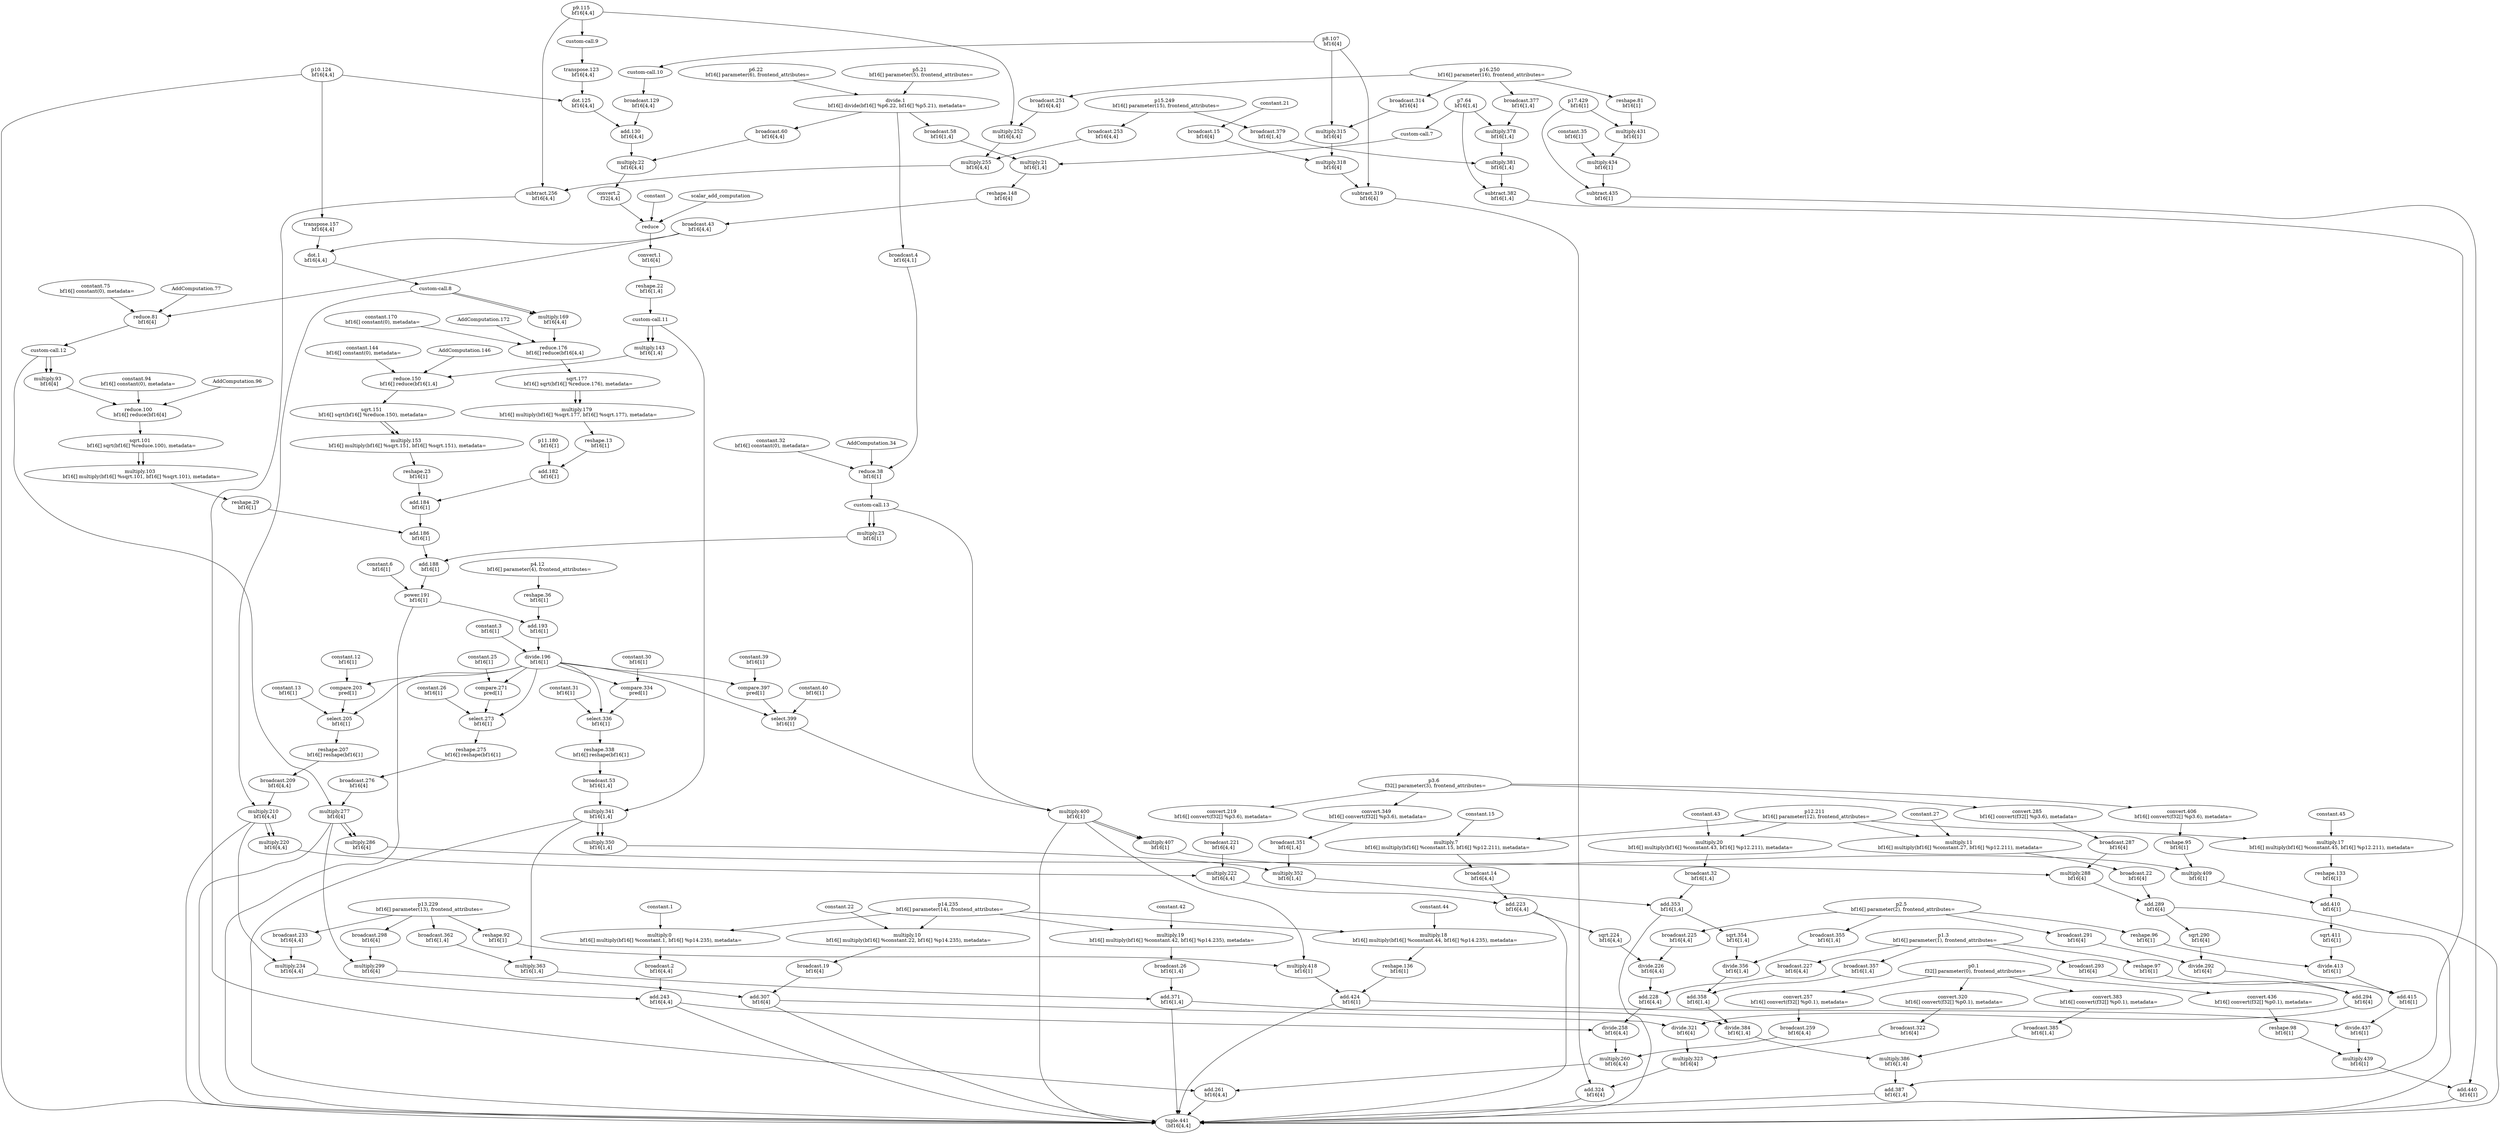 digraph HloModule {
	"p9.115" [label="p9.115 \n bf16[4,4]"];
	"p16.250" [label="p16.250 \n bf16[] parameter(16), frontend_attributes="];
	"broadcast.251" [label="broadcast.251 \n bf16[4,4]"];
	"multiply.252" [label="multiply.252 \n bf16[4,4]"];
	"p15.249" [label="p15.249 \n bf16[] parameter(15), frontend_attributes="];
	"broadcast.253" [label="broadcast.253 \n bf16[4,4]"];
	"multiply.255" [label="multiply.255 \n bf16[4,4]"];
	"subtract.256" [label="subtract.256 \n bf16[4,4]"];
	"p14.235" [label="p14.235 \n bf16[] parameter(14), frontend_attributes="];
	"multiply.0" [label="multiply.0 \n bf16[] multiply(bf16[] %constant.1, bf16[] %p14.235), metadata="];
	"broadcast.2" [label="broadcast.2 \n bf16[4,4]"];
	"p6.22" [label="p6.22 \n bf16[] parameter(6), frontend_attributes="];
	"p5.21" [label="p5.21 \n bf16[] parameter(5), frontend_attributes="];
	"divide.1" [label="divide.1 \n bf16[] divide(bf16[] %p6.22, bf16[] %p5.21), metadata="];
	"broadcast.58" [label="broadcast.58 \n bf16[1,4]"];
	"p7.64" [label="p7.64 \n bf16[1,4]"];
	"multiply.21" [label="multiply.21 \n bf16[1,4]"];
	"reshape.148" [label="reshape.148 \n bf16[4]"];
	"broadcast.43" [label="broadcast.43 \n bf16[4,4]"];
	"p10.124" [label="p10.124 \n bf16[4,4]"];
	"transpose.157" [label="transpose.157 \n bf16[4,4]"];
	"dot.1" [label="dot.1 \n bf16[4,4]"];
	"constant.3" [label="constant.3 \n bf16[1]"];
	"p11.180" [label="p11.180 \n bf16[1]"];
	"multiply.169" [label="multiply.169 \n bf16[4,4]"];
	"constant.170" [label="constant.170 \n bf16[] constant(0), metadata="];
	"reduce.176" [label="reduce.176 \n bf16[] reduce(bf16[4,4]"];
	"sqrt.177" [label="sqrt.177 \n bf16[] sqrt(bf16[] %reduce.176), metadata="];
	"multiply.179" [label="multiply.179 \n bf16[] multiply(bf16[] %sqrt.177, bf16[] %sqrt.177), metadata="];
	"reshape.13" [label="reshape.13 \n bf16[1]"];
	"add.182" [label="add.182 \n bf16[1]"];
	"transpose.123" [label="transpose.123 \n bf16[4,4]"];
	"dot.125" [label="dot.125 \n bf16[4,4]"];
	"p8.107" [label="p8.107 \n bf16[4]"];
	"broadcast.129" [label="broadcast.129 \n bf16[4,4]"];
	"add.130" [label="add.130 \n bf16[4,4]"];
	"broadcast.60" [label="broadcast.60 \n bf16[4,4]"];
	"multiply.22" [label="multiply.22 \n bf16[4,4]"];
	"convert.2" [label="convert.2 \n f32[4,4]"];
	"convert.1" [label="convert.1 \n bf16[4]"];
	"reshape.22" [label="reshape.22 \n bf16[1,4]"];
	"multiply.143" [label="multiply.143 \n bf16[1,4]"];
	"constant.144" [label="constant.144 \n bf16[] constant(0), metadata="];
	"reduce.150" [label="reduce.150 \n bf16[] reduce(bf16[1,4]"];
	"sqrt.151" [label="sqrt.151 \n bf16[] sqrt(bf16[] %reduce.150), metadata="];
	"multiply.153" [label="multiply.153 \n bf16[] multiply(bf16[] %sqrt.151, bf16[] %sqrt.151), metadata="];
	"reshape.23" [label="reshape.23 \n bf16[1]"];
	"add.184" [label="add.184 \n bf16[1]"];
	"constant.75" [label="constant.75 \n bf16[] constant(0), metadata="];
	"reduce.81" [label="reduce.81 \n bf16[4]"];
	"multiply.93" [label="multiply.93 \n bf16[4]"];
	"constant.94" [label="constant.94 \n bf16[] constant(0), metadata="];
	"reduce.100" [label="reduce.100 \n bf16[] reduce(bf16[4]"];
	"sqrt.101" [label="sqrt.101 \n bf16[] sqrt(bf16[] %reduce.100), metadata="];
	"multiply.103" [label="multiply.103 \n bf16[] multiply(bf16[] %sqrt.101, bf16[] %sqrt.101), metadata="];
	"reshape.29" [label="reshape.29 \n bf16[1]"];
	"add.186" [label="add.186 \n bf16[1]"];
	"broadcast.4" [label="broadcast.4 \n bf16[4,1]"];
	"constant.32" [label="constant.32 \n bf16[] constant(0), metadata="];
	"reduce.38" [label="reduce.38 \n bf16[1]"];
	"multiply.23" [label="multiply.23 \n bf16[1]"];
	"add.188" [label="add.188 \n bf16[1]"];
	"constant.6" [label="constant.6 \n bf16[1]"];
	"power.191" [label="power.191 \n bf16[1]"];
	"p4.12" [label="p4.12 \n bf16[] parameter(4), frontend_attributes="];
	"reshape.36" [label="reshape.36 \n bf16[1]"];
	"add.193" [label="add.193 \n bf16[1]"];
	"divide.196" [label="divide.196 \n bf16[1]"];
	"constant.12" [label="constant.12 \n bf16[1]"];
	"compare.203" [label="compare.203 \n pred[1]"];
	"constant.13" [label="constant.13 \n bf16[1]"];
	"select.205" [label="select.205 \n bf16[1]"];
	"reshape.207" [label="reshape.207 \n bf16[] reshape(bf16[1]"];
	"broadcast.209" [label="broadcast.209 \n bf16[4,4]"];
	"multiply.210" [label="multiply.210 \n bf16[4,4]"];
	"p13.229" [label="p13.229 \n bf16[] parameter(13), frontend_attributes="];
	"broadcast.233" [label="broadcast.233 \n bf16[4,4]"];
	"multiply.234" [label="multiply.234 \n bf16[4,4]"];
	"add.243" [label="add.243 \n bf16[4,4]"];
	"p12.211" [label="p12.211 \n bf16[] parameter(12), frontend_attributes="];
	"multiply.7" [label="multiply.7 \n bf16[] multiply(bf16[] %constant.15, bf16[] %p12.211), metadata="];
	"broadcast.14" [label="broadcast.14 \n bf16[4,4]"];
	"multiply.220" [label="multiply.220 \n bf16[4,4]"];
	"p3.6" [label="p3.6 \n f32[] parameter(3), frontend_attributes="];
	"convert.219" [label="convert.219 \n bf16[] convert(f32[] %p3.6), metadata="];
	"broadcast.221" [label="broadcast.221 \n bf16[4,4]"];
	"multiply.222" [label="multiply.222 \n bf16[4,4]"];
	"add.223" [label="add.223 \n bf16[4,4]"];
	"sqrt.224" [label="sqrt.224 \n bf16[4,4]"];
	"p2.5" [label="p2.5 \n bf16[] parameter(2), frontend_attributes="];
	"broadcast.225" [label="broadcast.225 \n bf16[4,4]"];
	"divide.226" [label="divide.226 \n bf16[4,4]"];
	"p1.3" [label="p1.3 \n bf16[] parameter(1), frontend_attributes="];
	"broadcast.227" [label="broadcast.227 \n bf16[4,4]"];
	"add.228" [label="add.228 \n bf16[4,4]"];
	"divide.258" [label="divide.258 \n bf16[4,4]"];
	"p0.1" [label="p0.1 \n f32[] parameter(0), frontend_attributes="];
	"convert.257" [label="convert.257 \n bf16[] convert(f32[] %p0.1), metadata="];
	"broadcast.259" [label="broadcast.259 \n bf16[4,4]"];
	"multiply.260" [label="multiply.260 \n bf16[4,4]"];
	"add.261" [label="add.261 \n bf16[4,4]"];
	"broadcast.314" [label="broadcast.314 \n bf16[4]"];
	"multiply.315" [label="multiply.315 \n bf16[4]"];
	"broadcast.15" [label="broadcast.15 \n bf16[4]"];
	"multiply.318" [label="multiply.318 \n bf16[4]"];
	"subtract.319" [label="subtract.319 \n bf16[4]"];
	"multiply.10" [label="multiply.10 \n bf16[] multiply(bf16[] %constant.22, bf16[] %p14.235), metadata="];
	"broadcast.19" [label="broadcast.19 \n bf16[4]"];
	"constant.25" [label="constant.25 \n bf16[1]"];
	"compare.271" [label="compare.271 \n pred[1]"];
	"constant.26" [label="constant.26 \n bf16[1]"];
	"select.273" [label="select.273 \n bf16[1]"];
	"reshape.275" [label="reshape.275 \n bf16[] reshape(bf16[1]"];
	"broadcast.276" [label="broadcast.276 \n bf16[4]"];
	"multiply.277" [label="multiply.277 \n bf16[4]"];
	"broadcast.298" [label="broadcast.298 \n bf16[4]"];
	"multiply.299" [label="multiply.299 \n bf16[4]"];
	"add.307" [label="add.307 \n bf16[4]"];
	"multiply.11" [label="multiply.11 \n bf16[] multiply(bf16[] %constant.27, bf16[] %p12.211), metadata="];
	"broadcast.22" [label="broadcast.22 \n bf16[4]"];
	"multiply.286" [label="multiply.286 \n bf16[4]"];
	"convert.285" [label="convert.285 \n bf16[] convert(f32[] %p3.6), metadata="];
	"broadcast.287" [label="broadcast.287 \n bf16[4]"];
	"multiply.288" [label="multiply.288 \n bf16[4]"];
	"add.289" [label="add.289 \n bf16[4]"];
	"sqrt.290" [label="sqrt.290 \n bf16[4]"];
	"broadcast.291" [label="broadcast.291 \n bf16[4]"];
	"divide.292" [label="divide.292 \n bf16[4]"];
	"broadcast.293" [label="broadcast.293 \n bf16[4]"];
	"add.294" [label="add.294 \n bf16[4]"];
	"divide.321" [label="divide.321 \n bf16[4]"];
	"convert.320" [label="convert.320 \n bf16[] convert(f32[] %p0.1), metadata="];
	"broadcast.322" [label="broadcast.322 \n bf16[4]"];
	"multiply.323" [label="multiply.323 \n bf16[4]"];
	"add.324" [label="add.324 \n bf16[4]"];
	"broadcast.377" [label="broadcast.377 \n bf16[1,4]"];
	"multiply.378" [label="multiply.378 \n bf16[1,4]"];
	"broadcast.379" [label="broadcast.379 \n bf16[1,4]"];
	"multiply.381" [label="multiply.381 \n bf16[1,4]"];
	"subtract.382" [label="subtract.382 \n bf16[1,4]"];
	"multiply.19" [label="multiply.19 \n bf16[] multiply(bf16[] %constant.42, bf16[] %p14.235), metadata="];
	"broadcast.26" [label="broadcast.26 \n bf16[1,4]"];
	"constant.30" [label="constant.30 \n bf16[1]"];
	"compare.334" [label="compare.334 \n pred[1]"];
	"constant.31" [label="constant.31 \n bf16[1]"];
	"select.336" [label="select.336 \n bf16[1]"];
	"reshape.338" [label="reshape.338 \n bf16[] reshape(bf16[1]"];
	"broadcast.53" [label="broadcast.53 \n bf16[1,4]"];
	"multiply.341" [label="multiply.341 \n bf16[1,4]"];
	"broadcast.362" [label="broadcast.362 \n bf16[1,4]"];
	"multiply.363" [label="multiply.363 \n bf16[1,4]"];
	"add.371" [label="add.371 \n bf16[1,4]"];
	"multiply.20" [label="multiply.20 \n bf16[] multiply(bf16[] %constant.43, bf16[] %p12.211), metadata="];
	"broadcast.32" [label="broadcast.32 \n bf16[1,4]"];
	"multiply.350" [label="multiply.350 \n bf16[1,4]"];
	"convert.349" [label="convert.349 \n bf16[] convert(f32[] %p3.6), metadata="];
	"broadcast.351" [label="broadcast.351 \n bf16[1,4]"];
	"multiply.352" [label="multiply.352 \n bf16[1,4]"];
	"add.353" [label="add.353 \n bf16[1,4]"];
	"sqrt.354" [label="sqrt.354 \n bf16[1,4]"];
	"broadcast.355" [label="broadcast.355 \n bf16[1,4]"];
	"divide.356" [label="divide.356 \n bf16[1,4]"];
	"broadcast.357" [label="broadcast.357 \n bf16[1,4]"];
	"add.358" [label="add.358 \n bf16[1,4]"];
	"divide.384" [label="divide.384 \n bf16[1,4]"];
	"convert.383" [label="convert.383 \n bf16[] convert(f32[] %p0.1), metadata="];
	"broadcast.385" [label="broadcast.385 \n bf16[1,4]"];
	"multiply.386" [label="multiply.386 \n bf16[1,4]"];
	"add.387" [label="add.387 \n bf16[1,4]"];
	"p17.429" [label="p17.429 \n bf16[1]"];
	"reshape.81" [label="reshape.81 \n bf16[1]"];
	"multiply.431" [label="multiply.431 \n bf16[1]"];
	"constant.35" [label="constant.35 \n bf16[1]"];
	"multiply.434" [label="multiply.434 \n bf16[1]"];
	"subtract.435" [label="subtract.435 \n bf16[1]"];
	"multiply.18" [label="multiply.18 \n bf16[] multiply(bf16[] %constant.44, bf16[] %p14.235), metadata="];
	"reshape.136" [label="reshape.136 \n bf16[1]"];
	"constant.39" [label="constant.39 \n bf16[1]"];
	"compare.397" [label="compare.397 \n pred[1]"];
	"constant.40" [label="constant.40 \n bf16[1]"];
	"select.399" [label="select.399 \n bf16[1]"];
	"multiply.400" [label="multiply.400 \n bf16[1]"];
	"reshape.92" [label="reshape.92 \n bf16[1]"];
	"multiply.418" [label="multiply.418 \n bf16[1]"];
	"add.424" [label="add.424 \n bf16[1]"];
	"multiply.17" [label="multiply.17 \n bf16[] multiply(bf16[] %constant.45, bf16[] %p12.211), metadata="];
	"reshape.133" [label="reshape.133 \n bf16[1]"];
	"multiply.407" [label="multiply.407 \n bf16[1]"];
	"convert.406" [label="convert.406 \n bf16[] convert(f32[] %p3.6), metadata="];
	"reshape.95" [label="reshape.95 \n bf16[1]"];
	"multiply.409" [label="multiply.409 \n bf16[1]"];
	"add.410" [label="add.410 \n bf16[1]"];
	"sqrt.411" [label="sqrt.411 \n bf16[1]"];
	"reshape.96" [label="reshape.96 \n bf16[1]"];
	"divide.413" [label="divide.413 \n bf16[1]"];
	"reshape.97" [label="reshape.97 \n bf16[1]"];
	"add.415" [label="add.415 \n bf16[1]"];
	"divide.437" [label="divide.437 \n bf16[1]"];
	"convert.436" [label="convert.436 \n bf16[] convert(f32[] %p0.1), metadata="];
	"reshape.98" [label="reshape.98 \n bf16[1]"];
	"multiply.439" [label="multiply.439 \n bf16[1]"];
	"add.440" [label="add.440 \n bf16[1]"];
	"tuple.441" [label="tuple.441 \n (bf16[4,4]"]; 
 	"p16.250" -> "broadcast.251";
	"p9.115" -> "multiply.252";
	"broadcast.251" -> "multiply.252";
	"p15.249" -> "broadcast.253";
	"multiply.252" -> "multiply.255";
	"broadcast.253" -> "multiply.255";
	"p9.115" -> "subtract.256";
	"multiply.255" -> "subtract.256";
	"constant.1" -> "multiply.0";
	"p14.235" -> "multiply.0";
	"multiply.0" -> "broadcast.2";
	"p6.22" -> "divide.1";
	"p5.21" -> "divide.1";
	"divide.1" -> "broadcast.58";
	"p7.64" -> "custom-call.7";
	"broadcast.58" -> "multiply.21";
	"custom-call.7" -> "multiply.21";
	"multiply.21" -> "reshape.148";
	"reshape.148" -> "broadcast.43";
	"p10.124" -> "transpose.157";
	"broadcast.43" -> "dot.1";
	"transpose.157" -> "dot.1";
	"dot.1" -> "custom-call.8";
	"custom-call.8" -> "multiply.169";
	"custom-call.8" -> "multiply.169";
	"multiply.169" -> "reduce.176";
	"constant.170" -> "reduce.176";
	"AddComputation.172" -> "reduce.176";
	"reduce.176" -> "sqrt.177";
	"sqrt.177" -> "multiply.179";
	"sqrt.177" -> "multiply.179";
	"multiply.179" -> "reshape.13";
	"p11.180" -> "add.182";
	"reshape.13" -> "add.182";
	"p9.115" -> "custom-call.9";
	"custom-call.9" -> "transpose.123";
	"p10.124" -> "dot.125";
	"transpose.123" -> "dot.125";
	"p8.107" -> "custom-call.10";
	"custom-call.10" -> "broadcast.129";
	"dot.125" -> "add.130";
	"broadcast.129" -> "add.130";
	"divide.1" -> "broadcast.60";
	"add.130" -> "multiply.22";
	"broadcast.60" -> "multiply.22";
	"multiply.22" -> "convert.2";
	"convert.2" -> "reduce";
	"constant" -> "reduce";
	"scalar_add_computation" -> "reduce";
	"reduce" -> "convert.1";
	"convert.1" -> "reshape.22";
	"reshape.22" -> "custom-call.11";
	"custom-call.11" -> "multiply.143";
	"custom-call.11" -> "multiply.143";
	"multiply.143" -> "reduce.150";
	"constant.144" -> "reduce.150";
	"AddComputation.146" -> "reduce.150";
	"reduce.150" -> "sqrt.151";
	"sqrt.151" -> "multiply.153";
	"sqrt.151" -> "multiply.153";
	"multiply.153" -> "reshape.23";
	"add.182" -> "add.184";
	"reshape.23" -> "add.184";
	"broadcast.43" -> "reduce.81";
	"constant.75" -> "reduce.81";
	"AddComputation.77" -> "reduce.81";
	"reduce.81" -> "custom-call.12";
	"custom-call.12" -> "multiply.93";
	"custom-call.12" -> "multiply.93";
	"multiply.93" -> "reduce.100";
	"constant.94" -> "reduce.100";
	"AddComputation.96" -> "reduce.100";
	"reduce.100" -> "sqrt.101";
	"sqrt.101" -> "multiply.103";
	"sqrt.101" -> "multiply.103";
	"multiply.103" -> "reshape.29";
	"add.184" -> "add.186";
	"reshape.29" -> "add.186";
	"divide.1" -> "broadcast.4";
	"broadcast.4" -> "reduce.38";
	"constant.32" -> "reduce.38";
	"AddComputation.34" -> "reduce.38";
	"reduce.38" -> "custom-call.13";
	"custom-call.13" -> "multiply.23";
	"custom-call.13" -> "multiply.23";
	"add.186" -> "add.188";
	"multiply.23" -> "add.188";
	"add.188" -> "power.191";
	"constant.6" -> "power.191";
	"p4.12" -> "reshape.36";
	"power.191" -> "add.193";
	"reshape.36" -> "add.193";
	"constant.3" -> "divide.196";
	"add.193" -> "divide.196";
	"divide.196" -> "compare.203";
	"constant.12" -> "compare.203";
	"compare.203" -> "select.205";
	"divide.196" -> "select.205";
	"constant.13" -> "select.205";
	"select.205" -> "reshape.207";
	"reshape.207" -> "broadcast.209";
	"custom-call.8" -> "multiply.210";
	"broadcast.209" -> "multiply.210";
	"p13.229" -> "broadcast.233";
	"multiply.210" -> "multiply.234";
	"broadcast.233" -> "multiply.234";
	"broadcast.2" -> "add.243";
	"multiply.234" -> "add.243";
	"constant.15" -> "multiply.7";
	"p12.211" -> "multiply.7";
	"multiply.7" -> "broadcast.14";
	"multiply.210" -> "multiply.220";
	"multiply.210" -> "multiply.220";
	"p3.6" -> "convert.219";
	"convert.219" -> "broadcast.221";
	"multiply.220" -> "multiply.222";
	"broadcast.221" -> "multiply.222";
	"broadcast.14" -> "add.223";
	"multiply.222" -> "add.223";
	"add.223" -> "sqrt.224";
	"p2.5" -> "broadcast.225";
	"sqrt.224" -> "divide.226";
	"broadcast.225" -> "divide.226";
	"p1.3" -> "broadcast.227";
	"divide.226" -> "add.228";
	"broadcast.227" -> "add.228";
	"add.243" -> "divide.258";
	"add.228" -> "divide.258";
	"p0.1" -> "convert.257";
	"convert.257" -> "broadcast.259";
	"divide.258" -> "multiply.260";
	"broadcast.259" -> "multiply.260";
	"subtract.256" -> "add.261";
	"multiply.260" -> "add.261";
	"p16.250" -> "broadcast.314";
	"p8.107" -> "multiply.315";
	"broadcast.314" -> "multiply.315";
	"constant.21" -> "broadcast.15";
	"multiply.315" -> "multiply.318";
	"broadcast.15" -> "multiply.318";
	"p8.107" -> "subtract.319";
	"multiply.318" -> "subtract.319";
	"constant.22" -> "multiply.10";
	"p14.235" -> "multiply.10";
	"multiply.10" -> "broadcast.19";
	"divide.196" -> "compare.271";
	"constant.25" -> "compare.271";
	"compare.271" -> "select.273";
	"divide.196" -> "select.273";
	"constant.26" -> "select.273";
	"select.273" -> "reshape.275";
	"reshape.275" -> "broadcast.276";
	"custom-call.12" -> "multiply.277";
	"broadcast.276" -> "multiply.277";
	"p13.229" -> "broadcast.298";
	"multiply.277" -> "multiply.299";
	"broadcast.298" -> "multiply.299";
	"broadcast.19" -> "add.307";
	"multiply.299" -> "add.307";
	"constant.27" -> "multiply.11";
	"p12.211" -> "multiply.11";
	"multiply.11" -> "broadcast.22";
	"multiply.277" -> "multiply.286";
	"multiply.277" -> "multiply.286";
	"p3.6" -> "convert.285";
	"convert.285" -> "broadcast.287";
	"multiply.286" -> "multiply.288";
	"broadcast.287" -> "multiply.288";
	"broadcast.22" -> "add.289";
	"multiply.288" -> "add.289";
	"add.289" -> "sqrt.290";
	"p2.5" -> "broadcast.291";
	"sqrt.290" -> "divide.292";
	"broadcast.291" -> "divide.292";
	"p1.3" -> "broadcast.293";
	"divide.292" -> "add.294";
	"broadcast.293" -> "add.294";
	"add.307" -> "divide.321";
	"add.294" -> "divide.321";
	"p0.1" -> "convert.320";
	"convert.320" -> "broadcast.322";
	"divide.321" -> "multiply.323";
	"broadcast.322" -> "multiply.323";
	"subtract.319" -> "add.324";
	"multiply.323" -> "add.324";
	"p16.250" -> "broadcast.377";
	"p7.64" -> "multiply.378";
	"broadcast.377" -> "multiply.378";
	"p15.249" -> "broadcast.379";
	"multiply.378" -> "multiply.381";
	"broadcast.379" -> "multiply.381";
	"p7.64" -> "subtract.382";
	"multiply.381" -> "subtract.382";
	"constant.42" -> "multiply.19";
	"p14.235" -> "multiply.19";
	"multiply.19" -> "broadcast.26";
	"divide.196" -> "compare.334";
	"constant.30" -> "compare.334";
	"compare.334" -> "select.336";
	"divide.196" -> "select.336";
	"constant.31" -> "select.336";
	"select.336" -> "reshape.338";
	"reshape.338" -> "broadcast.53";
	"custom-call.11" -> "multiply.341";
	"broadcast.53" -> "multiply.341";
	"p13.229" -> "broadcast.362";
	"multiply.341" -> "multiply.363";
	"broadcast.362" -> "multiply.363";
	"broadcast.26" -> "add.371";
	"multiply.363" -> "add.371";
	"constant.43" -> "multiply.20";
	"p12.211" -> "multiply.20";
	"multiply.20" -> "broadcast.32";
	"multiply.341" -> "multiply.350";
	"multiply.341" -> "multiply.350";
	"p3.6" -> "convert.349";
	"convert.349" -> "broadcast.351";
	"multiply.350" -> "multiply.352";
	"broadcast.351" -> "multiply.352";
	"broadcast.32" -> "add.353";
	"multiply.352" -> "add.353";
	"add.353" -> "sqrt.354";
	"p2.5" -> "broadcast.355";
	"sqrt.354" -> "divide.356";
	"broadcast.355" -> "divide.356";
	"p1.3" -> "broadcast.357";
	"divide.356" -> "add.358";
	"broadcast.357" -> "add.358";
	"add.371" -> "divide.384";
	"add.358" -> "divide.384";
	"p0.1" -> "convert.383";
	"convert.383" -> "broadcast.385";
	"divide.384" -> "multiply.386";
	"broadcast.385" -> "multiply.386";
	"subtract.382" -> "add.387";
	"multiply.386" -> "add.387";
	"p16.250" -> "reshape.81";
	"p17.429" -> "multiply.431";
	"reshape.81" -> "multiply.431";
	"multiply.431" -> "multiply.434";
	"constant.35" -> "multiply.434";
	"p17.429" -> "subtract.435";
	"multiply.434" -> "subtract.435";
	"constant.44" -> "multiply.18";
	"p14.235" -> "multiply.18";
	"multiply.18" -> "reshape.136";
	"divide.196" -> "compare.397";
	"constant.39" -> "compare.397";
	"compare.397" -> "select.399";
	"divide.196" -> "select.399";
	"constant.40" -> "select.399";
	"custom-call.13" -> "multiply.400";
	"select.399" -> "multiply.400";
	"p13.229" -> "reshape.92";
	"multiply.400" -> "multiply.418";
	"reshape.92" -> "multiply.418";
	"reshape.136" -> "add.424";
	"multiply.418" -> "add.424";
	"constant.45" -> "multiply.17";
	"p12.211" -> "multiply.17";
	"multiply.17" -> "reshape.133";
	"multiply.400" -> "multiply.407";
	"multiply.400" -> "multiply.407";
	"p3.6" -> "convert.406";
	"convert.406" -> "reshape.95";
	"multiply.407" -> "multiply.409";
	"reshape.95" -> "multiply.409";
	"reshape.133" -> "add.410";
	"multiply.409" -> "add.410";
	"add.410" -> "sqrt.411";
	"p2.5" -> "reshape.96";
	"sqrt.411" -> "divide.413";
	"reshape.96" -> "divide.413";
	"p1.3" -> "reshape.97";
	"divide.413" -> "add.415";
	"reshape.97" -> "add.415";
	"add.424" -> "divide.437";
	"add.415" -> "divide.437";
	"p0.1" -> "convert.436";
	"convert.436" -> "reshape.98";
	"divide.437" -> "multiply.439";
	"reshape.98" -> "multiply.439";
	"subtract.435" -> "add.440";
	"multiply.439" -> "add.440";
	"add.261" -> "tuple.441";
	"add.324" -> "tuple.441";
	"add.387" -> "tuple.441";
	"add.440" -> "tuple.441";
	"p10.124" -> "tuple.441";
	"multiply.400" -> "tuple.441";
	"multiply.341" -> "tuple.441";
	"multiply.277" -> "tuple.441";
	"multiply.210" -> "tuple.441";
	"power.191" -> "tuple.441";
	"add.243" -> "tuple.441";
	"add.223" -> "tuple.441";
	"add.371" -> "tuple.441";
	"add.353" -> "tuple.441";
	"add.307" -> "tuple.441";
	"add.289" -> "tuple.441";
	"add.424" -> "tuple.441";
	"add.410" -> "tuple.441";
}